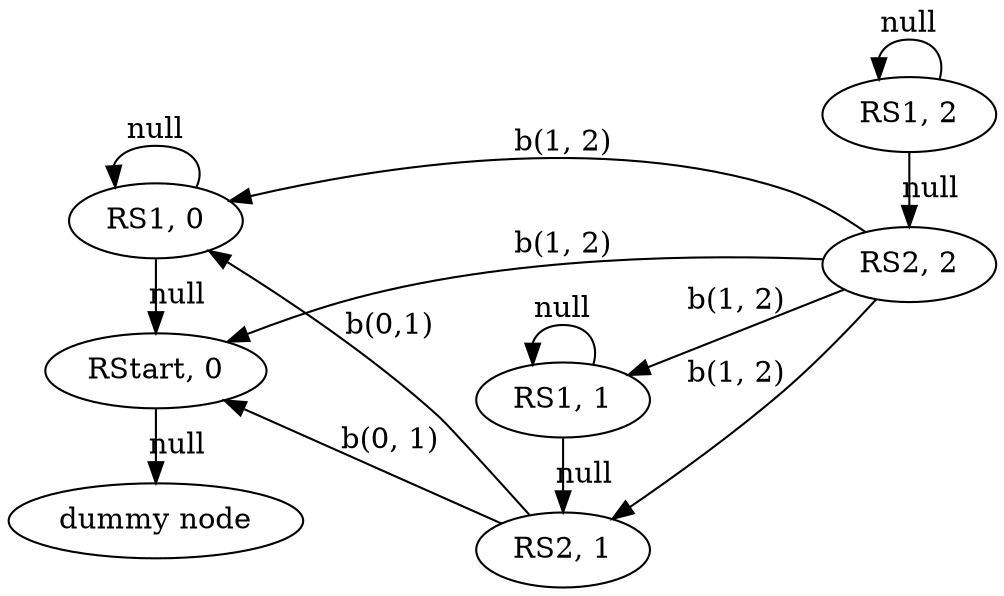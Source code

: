digraph GSS {
    rankdir=RL
    0 [label="dummy node"]
    1 [label="RStart, 0"]
    1 -> 0 [label="null"]
    2 [label="RS1, 0"]
    2 -> 1 [label="null"]
    2 -> 2 [label="null"]
    3 [label="RS2, 1"]
    3 -> 1 [label="b(0, 1)"]
    3 -> 2 [label="b(0,1)"]
    4 [label="RS1, 1"]
    4 -> 3 [label="null"]
    4 -> 4 [label="null"]
    5 [label="RS2, 2"]
    5 -> 1 [label="b(1, 2)"]
    5 -> 2 [label="b(1, 2)"]
    5 -> 3 [label="b(1, 2)"]
    5 -> 4 [label="b(1, 2)"]
    6 [label="RS1, 2"]
    6 -> 5 [label="null"]
    6 -> 6 [label="null"]
    {rank=same; 2 1 0}
    {rank=same; 4 3}
    {rank=same; 6 5}
}
